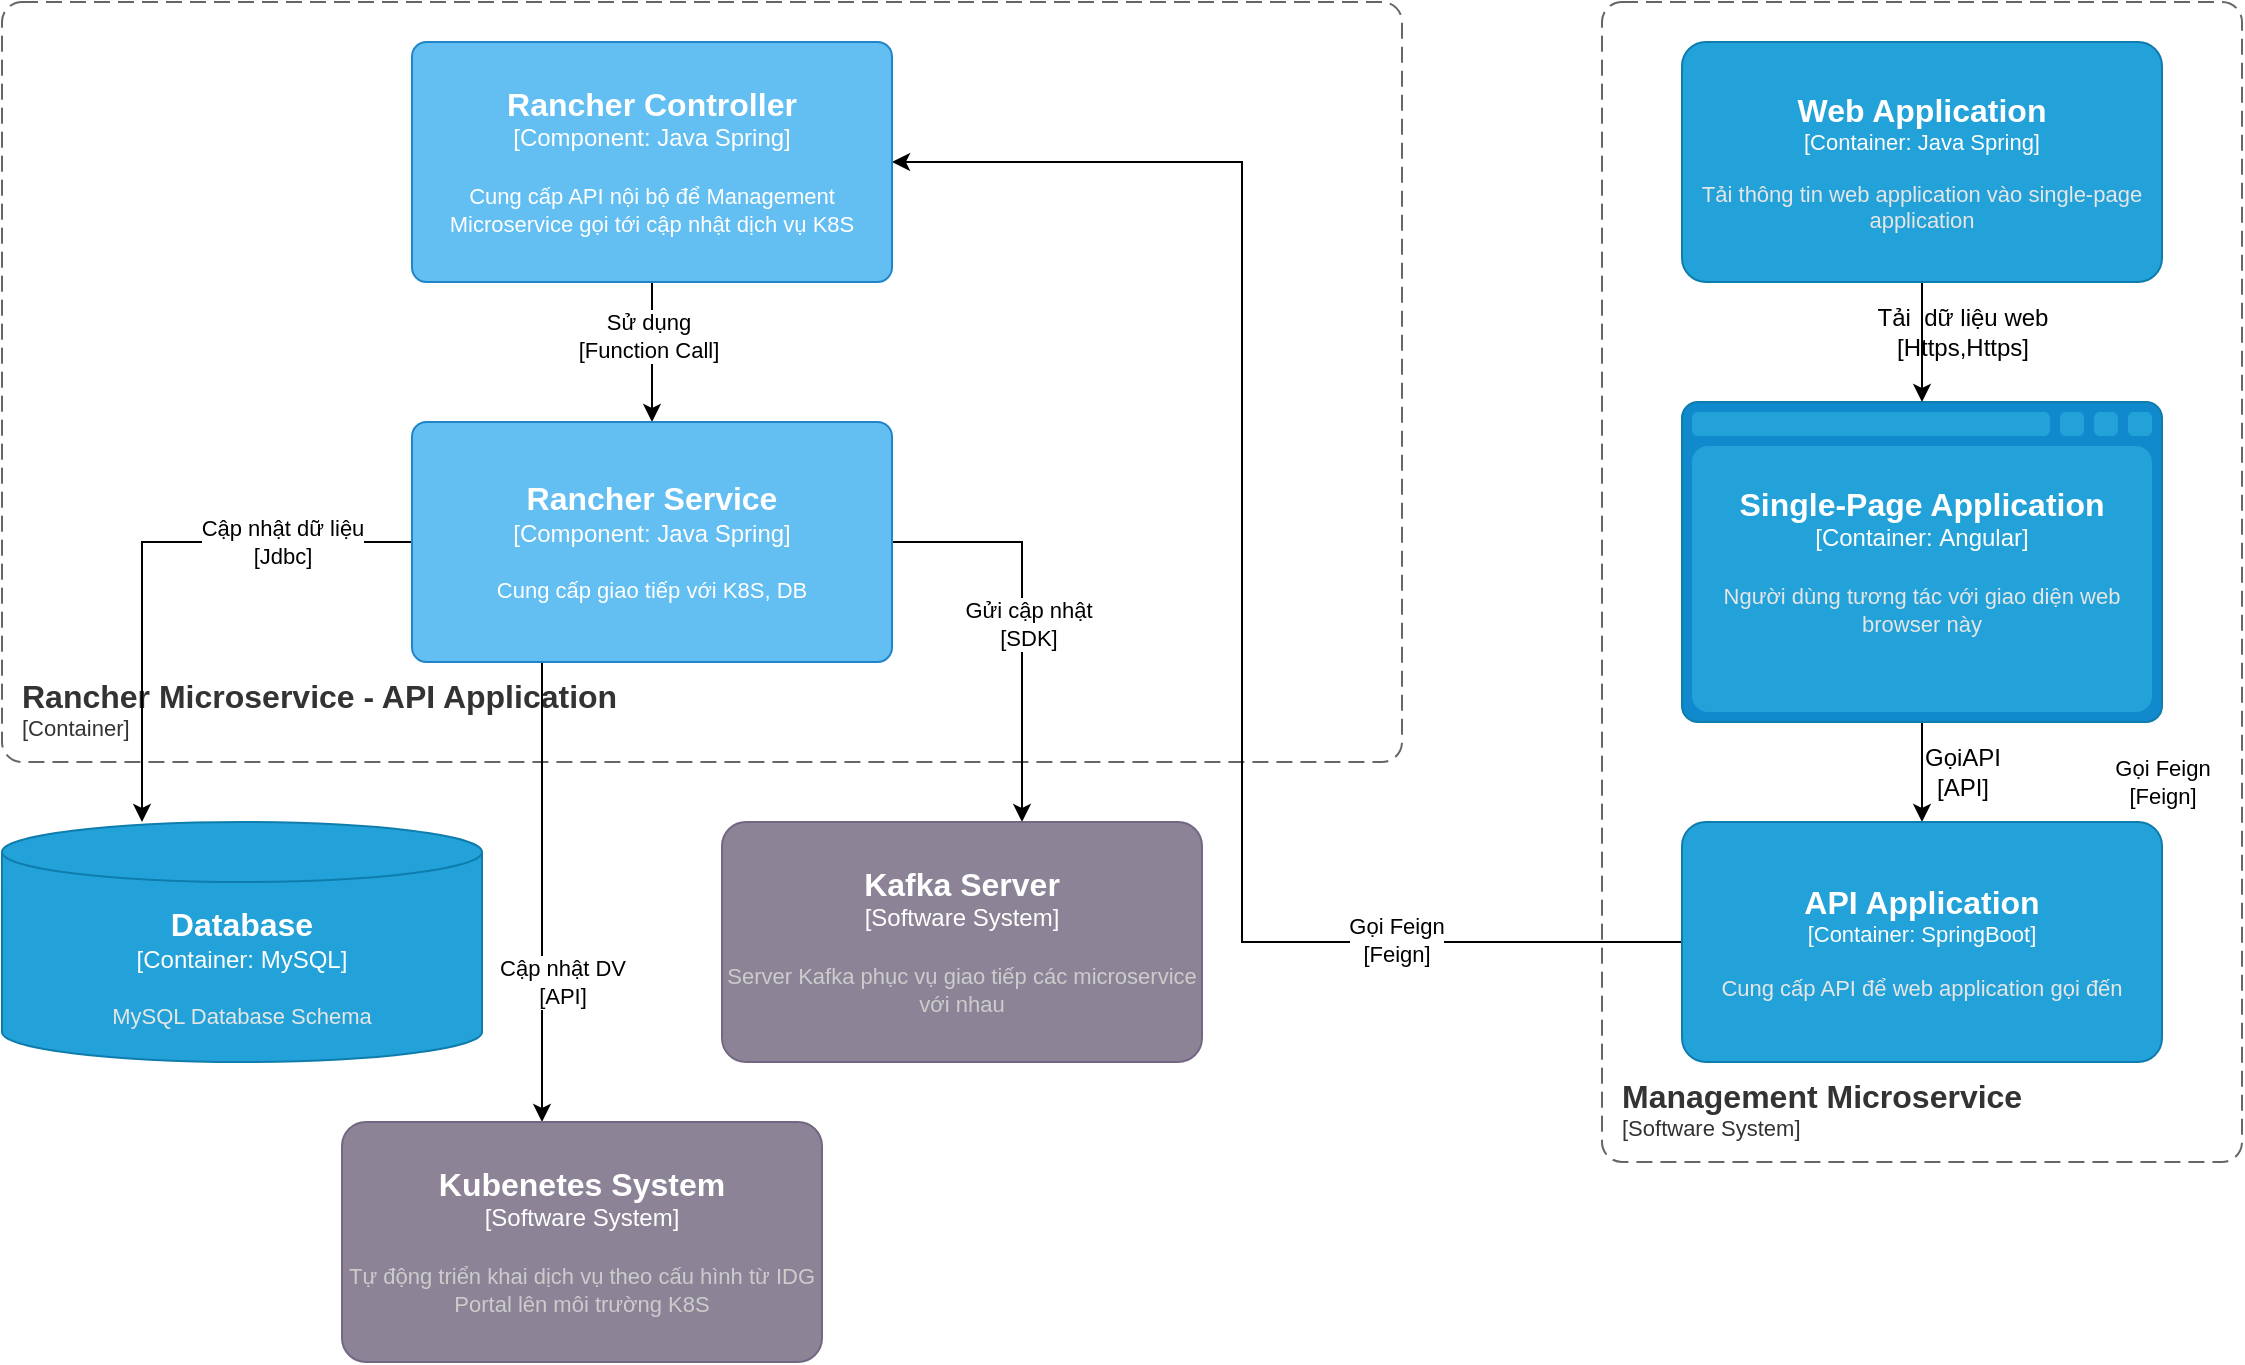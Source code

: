 <mxfile version="20.8.15" type="github">
  <diagram name="Page-1" id="r6R_MJJe3sFELVFsCdEv">
    <mxGraphModel dx="1799" dy="1011" grid="1" gridSize="10" guides="1" tooltips="1" connect="1" arrows="1" fold="1" page="1" pageScale="1" pageWidth="850" pageHeight="1100" math="0" shadow="0">
      <root>
        <mxCell id="0" />
        <mxCell id="1" parent="0" />
        <object placeholders="1" c4Name="Rancher Microservice - API Application" c4Type="ContainerScopeBoundary" c4Application="Container" label="&lt;font style=&quot;font-size: 16px&quot;&gt;&lt;b&gt;&lt;div style=&quot;text-align: left&quot;&gt;%c4Name%&lt;/div&gt;&lt;/b&gt;&lt;/font&gt;&lt;div style=&quot;text-align: left&quot;&gt;[%c4Application%]&lt;/div&gt;" id="7XX_SckrA5c89FIKtkMo-1">
          <mxCell style="rounded=1;fontSize=11;whiteSpace=wrap;html=1;dashed=1;arcSize=20;fillColor=none;strokeColor=#666666;fontColor=#333333;labelBackgroundColor=none;align=left;verticalAlign=bottom;labelBorderColor=none;spacingTop=0;spacing=10;dashPattern=8 4;metaEdit=1;rotatable=0;perimeter=rectanglePerimeter;noLabel=0;labelPadding=0;allowArrows=0;connectable=0;expand=0;recursiveResize=0;editable=1;pointerEvents=0;absoluteArcSize=1;points=[[0.25,0,0],[0.5,0,0],[0.75,0,0],[1,0.25,0],[1,0.5,0],[1,0.75,0],[0.75,1,0],[0.5,1,0],[0.25,1,0],[0,0.75,0],[0,0.5,0],[0,0.25,0]];" vertex="1" parent="1">
            <mxGeometry x="100" y="500" width="700" height="380" as="geometry" />
          </mxCell>
        </object>
        <mxCell id="7XX_SckrA5c89FIKtkMo-2" value="" style="edgeStyle=orthogonalEdgeStyle;rounded=0;orthogonalLoop=1;jettySize=auto;html=1;" edge="1" parent="1" source="7XX_SckrA5c89FIKtkMo-3" target="7XX_SckrA5c89FIKtkMo-7">
          <mxGeometry relative="1" as="geometry" />
        </mxCell>
        <object placeholders="1" c4Type="Single-Page Application" c4Container="Container" c4Technology="Angular" c4Description="Người dùng tương tác với giao diện web browser này" label="&lt;font style=&quot;font-size: 16px&quot;&gt;&lt;b&gt;%c4Type%&lt;/b&gt;&lt;/font&gt;&lt;div&gt;[%c4Container%:&amp;nbsp;%c4Technology%]&lt;/div&gt;&lt;br&gt;&lt;div&gt;&lt;font style=&quot;font-size: 11px&quot;&gt;&lt;font color=&quot;#E6E6E6&quot;&gt;%c4Description%&lt;/font&gt;&lt;/div&gt;" id="7XX_SckrA5c89FIKtkMo-3">
          <mxCell style="shape=mxgraph.c4.webBrowserContainer2;whiteSpace=wrap;html=1;boundedLbl=1;rounded=0;labelBackgroundColor=none;strokeColor=#118ACD;fillColor=#23A2D9;strokeColor=#118ACD;strokeColor2=#0E7DAD;fontSize=12;fontColor=#ffffff;align=center;metaEdit=1;points=[[0.5,0,0],[1,0.25,0],[1,0.5,0],[1,0.75,0],[0.5,1,0],[0,0.75,0],[0,0.5,0],[0,0.25,0]];resizable=0;" vertex="1" parent="1">
            <mxGeometry x="940" y="700" width="240" height="160" as="geometry" />
          </mxCell>
        </object>
        <mxCell id="7XX_SckrA5c89FIKtkMo-4" value="" style="edgeStyle=orthogonalEdgeStyle;rounded=0;orthogonalLoop=1;jettySize=auto;html=1;" edge="1" parent="1" source="7XX_SckrA5c89FIKtkMo-5" target="7XX_SckrA5c89FIKtkMo-3">
          <mxGeometry relative="1" as="geometry" />
        </mxCell>
        <object placeholders="1" c4Name="Web Application" c4Type="Container" c4Technology="Java Spring" c4Description="Tải thông tin web application vào single-page application" label="&lt;font style=&quot;font-size: 16px&quot;&gt;&lt;b&gt;%c4Name%&lt;/b&gt;&lt;/font&gt;&lt;div&gt;[%c4Type%: %c4Technology%]&lt;/div&gt;&lt;br&gt;&lt;div&gt;&lt;font style=&quot;font-size: 11px&quot;&gt;&lt;font color=&quot;#E6E6E6&quot;&gt;%c4Description%&lt;/font&gt;&lt;/div&gt;" id="7XX_SckrA5c89FIKtkMo-5">
          <mxCell style="rounded=1;whiteSpace=wrap;html=1;fontSize=11;labelBackgroundColor=none;fillColor=#23A2D9;fontColor=#ffffff;align=center;arcSize=10;strokeColor=#0E7DAD;metaEdit=1;resizable=0;points=[[0.25,0,0],[0.5,0,0],[0.75,0,0],[1,0.25,0],[1,0.5,0],[1,0.75,0],[0.75,1,0],[0.5,1,0],[0.25,1,0],[0,0.75,0],[0,0.5,0],[0,0.25,0]];" vertex="1" parent="1">
            <mxGeometry x="940" y="520" width="240" height="120" as="geometry" />
          </mxCell>
        </object>
        <mxCell id="7XX_SckrA5c89FIKtkMo-6" value="Gọi Feign&lt;br&gt;[Feign]" style="edgeLabel;html=1;align=center;verticalAlign=middle;resizable=0;points=[];" vertex="1" connectable="0" parent="1">
          <mxGeometry x="1179.75" y="890" as="geometry" />
        </mxCell>
        <mxCell id="7XX_SckrA5c89FIKtkMo-18" style="edgeStyle=orthogonalEdgeStyle;rounded=0;orthogonalLoop=1;jettySize=auto;html=1;" edge="1" parent="1" source="7XX_SckrA5c89FIKtkMo-7" target="7XX_SckrA5c89FIKtkMo-11">
          <mxGeometry relative="1" as="geometry">
            <Array as="points">
              <mxPoint x="720" y="970" />
              <mxPoint x="720" y="580" />
            </Array>
          </mxGeometry>
        </mxCell>
        <mxCell id="7XX_SckrA5c89FIKtkMo-19" value="Gọi Feign&lt;br&gt;[Feign]" style="edgeLabel;html=1;align=center;verticalAlign=middle;resizable=0;points=[];" vertex="1" connectable="0" parent="7XX_SckrA5c89FIKtkMo-18">
          <mxGeometry x="-0.635" y="-1" relative="1" as="geometry">
            <mxPoint as="offset" />
          </mxGeometry>
        </mxCell>
        <object placeholders="1" c4Name="API Application" c4Type="Container" c4Technology="SpringBoot" c4Description="Cung cấp API để web application gọi đến " label="&lt;font style=&quot;font-size: 16px&quot;&gt;&lt;b&gt;%c4Name%&lt;/b&gt;&lt;/font&gt;&lt;div&gt;[%c4Type%: %c4Technology%]&lt;/div&gt;&lt;br&gt;&lt;div&gt;&lt;font style=&quot;font-size: 11px&quot;&gt;&lt;font color=&quot;#E6E6E6&quot;&gt;%c4Description%&lt;/font&gt;&lt;/div&gt;" id="7XX_SckrA5c89FIKtkMo-7">
          <mxCell style="rounded=1;whiteSpace=wrap;html=1;fontSize=11;labelBackgroundColor=none;fillColor=#23A2D9;fontColor=#ffffff;align=center;arcSize=10;strokeColor=#0E7DAD;metaEdit=1;resizable=0;points=[[0.25,0,0],[0.5,0,0],[0.75,0,0],[1,0.25,0],[1,0.5,0],[1,0.75,0],[0.75,1,0],[0.5,1,0],[0.25,1,0],[0,0.75,0],[0,0.5,0],[0,0.25,0]];" vertex="1" parent="1">
            <mxGeometry x="940" y="910" width="240" height="120" as="geometry" />
          </mxCell>
        </object>
        <object placeholders="1" c4Name="Management Microservice" c4Type="SystemScopeBoundary" c4Application="Software System" label="&lt;font style=&quot;font-size: 16px&quot;&gt;&lt;b&gt;&lt;div style=&quot;text-align: left&quot;&gt;%c4Name%&lt;/div&gt;&lt;/b&gt;&lt;/font&gt;&lt;div style=&quot;text-align: left&quot;&gt;[%c4Application%]&lt;/div&gt;" id="7XX_SckrA5c89FIKtkMo-8">
          <mxCell style="rounded=1;fontSize=11;whiteSpace=wrap;html=1;dashed=1;arcSize=20;fillColor=none;strokeColor=#666666;fontColor=#333333;labelBackgroundColor=none;align=left;verticalAlign=bottom;labelBorderColor=none;spacingTop=0;spacing=10;dashPattern=8 4;metaEdit=1;rotatable=0;perimeter=rectanglePerimeter;noLabel=0;labelPadding=0;allowArrows=0;connectable=0;expand=0;recursiveResize=0;editable=1;pointerEvents=0;absoluteArcSize=1;points=[[0.25,0,0],[0.5,0,0],[0.75,0,0],[1,0.25,0],[1,0.5,0],[1,0.75,0],[0.75,1,0],[0.5,1,0],[0.25,1,0],[0,0.75,0],[0,0.5,0],[0,0.25,0]];" vertex="1" parent="1">
            <mxGeometry x="900" y="500" width="320" height="580" as="geometry" />
          </mxCell>
        </object>
        <mxCell id="7XX_SckrA5c89FIKtkMo-9" value="Tải&amp;nbsp; dữ liệu web&lt;br&gt;[Https,Https]" style="text;html=1;align=center;verticalAlign=middle;resizable=0;points=[];autosize=1;strokeColor=none;fillColor=none;" vertex="1" parent="1">
          <mxGeometry x="1025" y="645" width="110" height="40" as="geometry" />
        </mxCell>
        <mxCell id="7XX_SckrA5c89FIKtkMo-10" value="GọiAPI&lt;br&gt;[API]" style="text;html=1;align=center;verticalAlign=middle;resizable=0;points=[];autosize=1;strokeColor=none;fillColor=none;" vertex="1" parent="1">
          <mxGeometry x="1050" y="865" width="60" height="40" as="geometry" />
        </mxCell>
        <mxCell id="7XX_SckrA5c89FIKtkMo-16" value="" style="edgeStyle=orthogonalEdgeStyle;rounded=0;orthogonalLoop=1;jettySize=auto;html=1;" edge="1" parent="1" source="7XX_SckrA5c89FIKtkMo-11" target="7XX_SckrA5c89FIKtkMo-12">
          <mxGeometry relative="1" as="geometry" />
        </mxCell>
        <mxCell id="7XX_SckrA5c89FIKtkMo-17" value="Sử dụng&lt;br&gt;[Function Call]" style="edgeLabel;html=1;align=center;verticalAlign=middle;resizable=0;points=[];" vertex="1" connectable="0" parent="7XX_SckrA5c89FIKtkMo-16">
          <mxGeometry x="-0.235" y="-2" relative="1" as="geometry">
            <mxPoint as="offset" />
          </mxGeometry>
        </mxCell>
        <object placeholders="1" c4Name="Rancher Controller" c4Type="Component" c4Technology="Java Spring" c4Description="Cung cấp API nội bộ để Management Microservice gọi tới cập nhật dịch vụ K8S" label="&lt;font style=&quot;font-size: 16px&quot;&gt;&lt;b&gt;%c4Name%&lt;/b&gt;&lt;/font&gt;&lt;div&gt;[%c4Type%: %c4Technology%]&lt;/div&gt;&lt;br&gt;&lt;div&gt;&lt;font style=&quot;font-size: 11px&quot;&gt;%c4Description%&lt;/font&gt;&lt;/div&gt;" id="7XX_SckrA5c89FIKtkMo-11">
          <mxCell style="rounded=1;whiteSpace=wrap;html=1;labelBackgroundColor=none;fillColor=#63BEF2;fontColor=#ffffff;align=center;arcSize=6;strokeColor=#2086C9;metaEdit=1;resizable=0;points=[[0.25,0,0],[0.5,0,0],[0.75,0,0],[1,0.25,0],[1,0.5,0],[1,0.75,0],[0.75,1,0],[0.5,1,0],[0.25,1,0],[0,0.75,0],[0,0.5,0],[0,0.25,0]];" vertex="1" parent="1">
            <mxGeometry x="305" y="520" width="240" height="120" as="geometry" />
          </mxCell>
        </object>
        <mxCell id="7XX_SckrA5c89FIKtkMo-14" style="edgeStyle=orthogonalEdgeStyle;rounded=0;orthogonalLoop=1;jettySize=auto;html=1;" edge="1" parent="1" source="7XX_SckrA5c89FIKtkMo-12" target="7XX_SckrA5c89FIKtkMo-13">
          <mxGeometry relative="1" as="geometry">
            <Array as="points">
              <mxPoint x="170" y="770" />
            </Array>
          </mxGeometry>
        </mxCell>
        <mxCell id="7XX_SckrA5c89FIKtkMo-15" value="Cập nhật dữ liệu&lt;br&gt;[Jdbc]" style="edgeLabel;html=1;align=center;verticalAlign=middle;resizable=0;points=[];" vertex="1" connectable="0" parent="7XX_SckrA5c89FIKtkMo-14">
          <mxGeometry x="-0.408" y="4" relative="1" as="geometry">
            <mxPoint x="16" y="-4" as="offset" />
          </mxGeometry>
        </mxCell>
        <mxCell id="7XX_SckrA5c89FIKtkMo-21" style="edgeStyle=orthogonalEdgeStyle;rounded=0;orthogonalLoop=1;jettySize=auto;html=1;" edge="1" parent="1" source="7XX_SckrA5c89FIKtkMo-12" target="7XX_SckrA5c89FIKtkMo-20">
          <mxGeometry relative="1" as="geometry">
            <Array as="points">
              <mxPoint x="610" y="770" />
            </Array>
          </mxGeometry>
        </mxCell>
        <mxCell id="7XX_SckrA5c89FIKtkMo-22" value="Gửi cập nhật&lt;br&gt;[SDK]" style="edgeLabel;html=1;align=center;verticalAlign=middle;resizable=0;points=[];" vertex="1" connectable="0" parent="7XX_SckrA5c89FIKtkMo-21">
          <mxGeometry x="-0.06" y="3" relative="1" as="geometry">
            <mxPoint y="9" as="offset" />
          </mxGeometry>
        </mxCell>
        <mxCell id="7XX_SckrA5c89FIKtkMo-24" style="edgeStyle=orthogonalEdgeStyle;rounded=0;orthogonalLoop=1;jettySize=auto;html=1;" edge="1" parent="1" source="7XX_SckrA5c89FIKtkMo-12" target="7XX_SckrA5c89FIKtkMo-23">
          <mxGeometry relative="1" as="geometry">
            <Array as="points">
              <mxPoint x="370" y="920" />
              <mxPoint x="370" y="920" />
            </Array>
          </mxGeometry>
        </mxCell>
        <mxCell id="7XX_SckrA5c89FIKtkMo-25" value="Cập nhật DV&lt;br&gt;[API]" style="edgeLabel;html=1;align=center;verticalAlign=middle;resizable=0;points=[];" vertex="1" connectable="0" parent="7XX_SckrA5c89FIKtkMo-24">
          <mxGeometry x="0.176" y="1" relative="1" as="geometry">
            <mxPoint x="9" y="25" as="offset" />
          </mxGeometry>
        </mxCell>
        <object placeholders="1" c4Name="Rancher Service" c4Type="Component" c4Technology="Java Spring" c4Description="Cung cấp giao tiếp với K8S, DB" label="&lt;font style=&quot;font-size: 16px&quot;&gt;&lt;b&gt;%c4Name%&lt;/b&gt;&lt;/font&gt;&lt;div&gt;[%c4Type%: %c4Technology%]&lt;/div&gt;&lt;br&gt;&lt;div&gt;&lt;font style=&quot;font-size: 11px&quot;&gt;%c4Description%&lt;/font&gt;&lt;/div&gt;" id="7XX_SckrA5c89FIKtkMo-12">
          <mxCell style="rounded=1;whiteSpace=wrap;html=1;labelBackgroundColor=none;fillColor=#63BEF2;fontColor=#ffffff;align=center;arcSize=6;strokeColor=#2086C9;metaEdit=1;resizable=0;points=[[0.25,0,0],[0.5,0,0],[0.75,0,0],[1,0.25,0],[1,0.5,0],[1,0.75,0],[0.75,1,0],[0.5,1,0],[0.25,1,0],[0,0.75,0],[0,0.5,0],[0,0.25,0]];" vertex="1" parent="1">
            <mxGeometry x="305" y="710" width="240" height="120" as="geometry" />
          </mxCell>
        </object>
        <object placeholders="1" c4Type="Database" c4Container="Container" c4Technology="MySQL" c4Description="MySQL Database Schema" label="&lt;font style=&quot;font-size: 16px&quot;&gt;&lt;b&gt;%c4Type%&lt;/b&gt;&lt;/font&gt;&lt;div&gt;[%c4Container%:&amp;nbsp;%c4Technology%]&lt;/div&gt;&lt;br&gt;&lt;div&gt;&lt;font style=&quot;font-size: 11px&quot;&gt;&lt;font color=&quot;#E6E6E6&quot;&gt;%c4Description%&lt;/font&gt;&lt;/div&gt;" id="7XX_SckrA5c89FIKtkMo-13">
          <mxCell style="shape=cylinder3;size=15;whiteSpace=wrap;html=1;boundedLbl=1;rounded=0;labelBackgroundColor=none;fillColor=#23A2D9;fontSize=12;fontColor=#ffffff;align=center;strokeColor=#0E7DAD;metaEdit=1;points=[[0.5,0,0],[1,0.25,0],[1,0.5,0],[1,0.75,0],[0.5,1,0],[0,0.75,0],[0,0.5,0],[0,0.25,0]];resizable=0;" vertex="1" parent="1">
            <mxGeometry x="100" y="910" width="240" height="120" as="geometry" />
          </mxCell>
        </object>
        <object placeholders="1" c4Name="Kafka Server" c4Type="Software System" c4Description="Server Kafka phục vụ giao tiếp các microservice với nhau" label="&lt;font style=&quot;font-size: 16px&quot;&gt;&lt;b&gt;%c4Name%&lt;/b&gt;&lt;/font&gt;&lt;div&gt;[%c4Type%]&lt;/div&gt;&lt;br&gt;&lt;div&gt;&lt;font style=&quot;font-size: 11px&quot;&gt;&lt;font color=&quot;#cccccc&quot;&gt;%c4Description%&lt;/font&gt;&lt;/div&gt;" id="7XX_SckrA5c89FIKtkMo-20">
          <mxCell style="rounded=1;whiteSpace=wrap;html=1;labelBackgroundColor=none;fillColor=#8C8496;fontColor=#ffffff;align=center;arcSize=10;strokeColor=#736782;metaEdit=1;resizable=0;points=[[0.25,0,0],[0.5,0,0],[0.75,0,0],[1,0.25,0],[1,0.5,0],[1,0.75,0],[0.75,1,0],[0.5,1,0],[0.25,1,0],[0,0.75,0],[0,0.5,0],[0,0.25,0]];" vertex="1" parent="1">
            <mxGeometry x="460" y="910" width="240" height="120" as="geometry" />
          </mxCell>
        </object>
        <object placeholders="1" c4Name="Kubenetes System" c4Type="Software System" c4Description="Tự động triển khai dịch vụ theo cấu hình từ IDG Portal lên môi trường K8S" label="&lt;font style=&quot;font-size: 16px&quot;&gt;&lt;b&gt;%c4Name%&lt;/b&gt;&lt;/font&gt;&lt;div&gt;[%c4Type%]&lt;/div&gt;&lt;br&gt;&lt;div&gt;&lt;font style=&quot;font-size: 11px&quot;&gt;&lt;font color=&quot;#cccccc&quot;&gt;%c4Description%&lt;/font&gt;&lt;/div&gt;" id="7XX_SckrA5c89FIKtkMo-23">
          <mxCell style="rounded=1;whiteSpace=wrap;html=1;labelBackgroundColor=none;fillColor=#8C8496;fontColor=#ffffff;align=center;arcSize=10;strokeColor=#736782;metaEdit=1;resizable=0;points=[[0.25,0,0],[0.5,0,0],[0.75,0,0],[1,0.25,0],[1,0.5,0],[1,0.75,0],[0.75,1,0],[0.5,1,0],[0.25,1,0],[0,0.75,0],[0,0.5,0],[0,0.25,0]];" vertex="1" parent="1">
            <mxGeometry x="270" y="1060" width="240" height="120" as="geometry" />
          </mxCell>
        </object>
      </root>
    </mxGraphModel>
  </diagram>
</mxfile>
